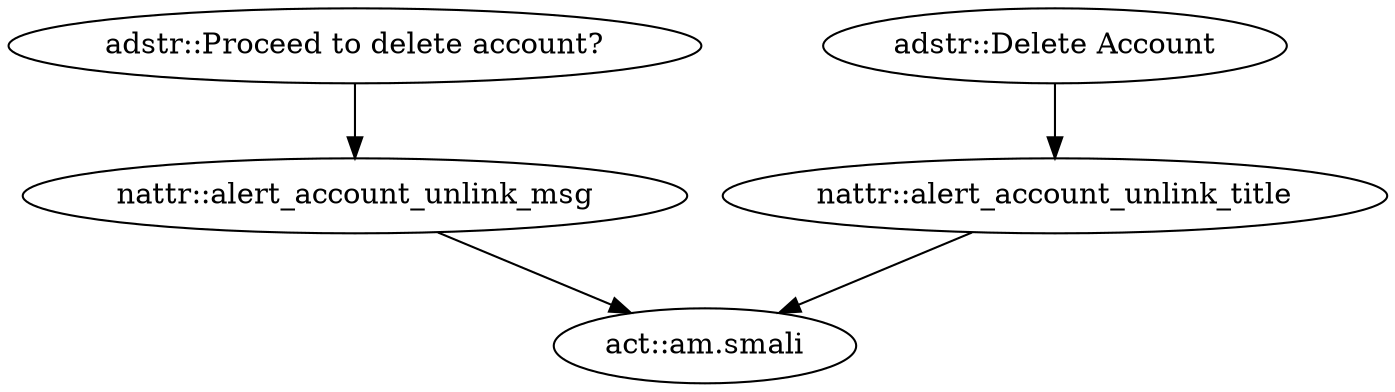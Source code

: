 digraph G {
"adstr::Proceed to delete account?" -> "nattr::alert_account_unlink_msg"
"adstr::Delete Account" -> "nattr::alert_account_unlink_title"
"nattr::alert_account_unlink_msg" -> "act::am.smali"
"nattr::alert_account_unlink_title" -> "act::am.smali"
}
